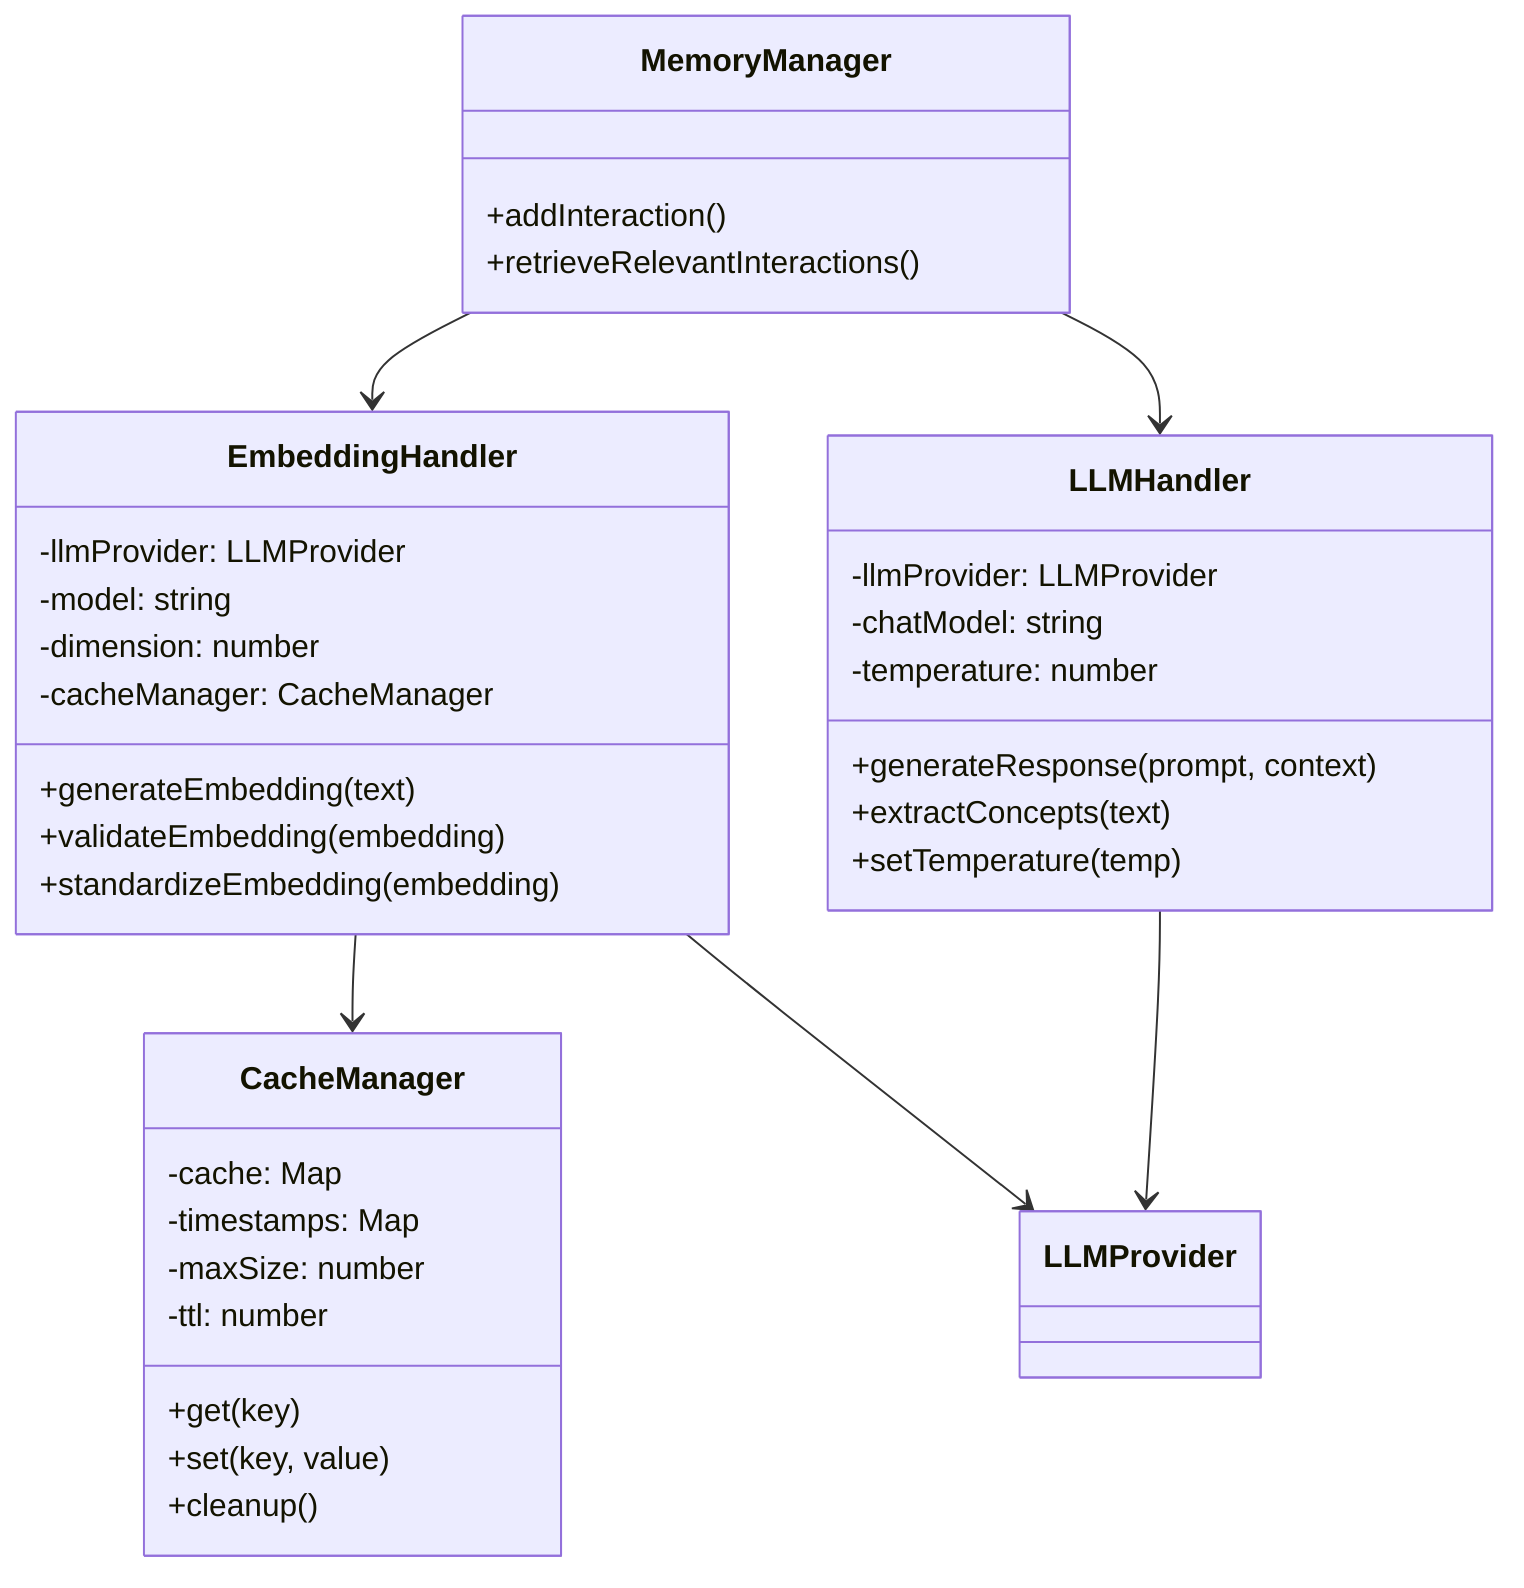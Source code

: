 classDiagram
    class CacheManager {
        -cache: Map
        -timestamps: Map
        -maxSize: number
        -ttl: number
        +get(key)
        +set(key, value)
        +cleanup()
    }

    class EmbeddingHandler {
        -llmProvider: LLMProvider
        -model: string
        -dimension: number
        -cacheManager: CacheManager
        +generateEmbedding(text)
        +validateEmbedding(embedding)
        +standardizeEmbedding(embedding)
    }

    class LLMHandler {
        -llmProvider: LLMProvider
        -chatModel: string
        -temperature: number
        +generateResponse(prompt, context)
        +extractConcepts(text)
        +setTemperature(temp)
    }

    class MemoryManager {
        +addInteraction()
        +retrieveRelevantInteractions()
    }

    EmbeddingHandler --> CacheManager
    EmbeddingHandler --> LLMProvider
    LLMHandler --> LLMProvider
    MemoryManager --> EmbeddingHandler
    MemoryManager --> LLMHandler